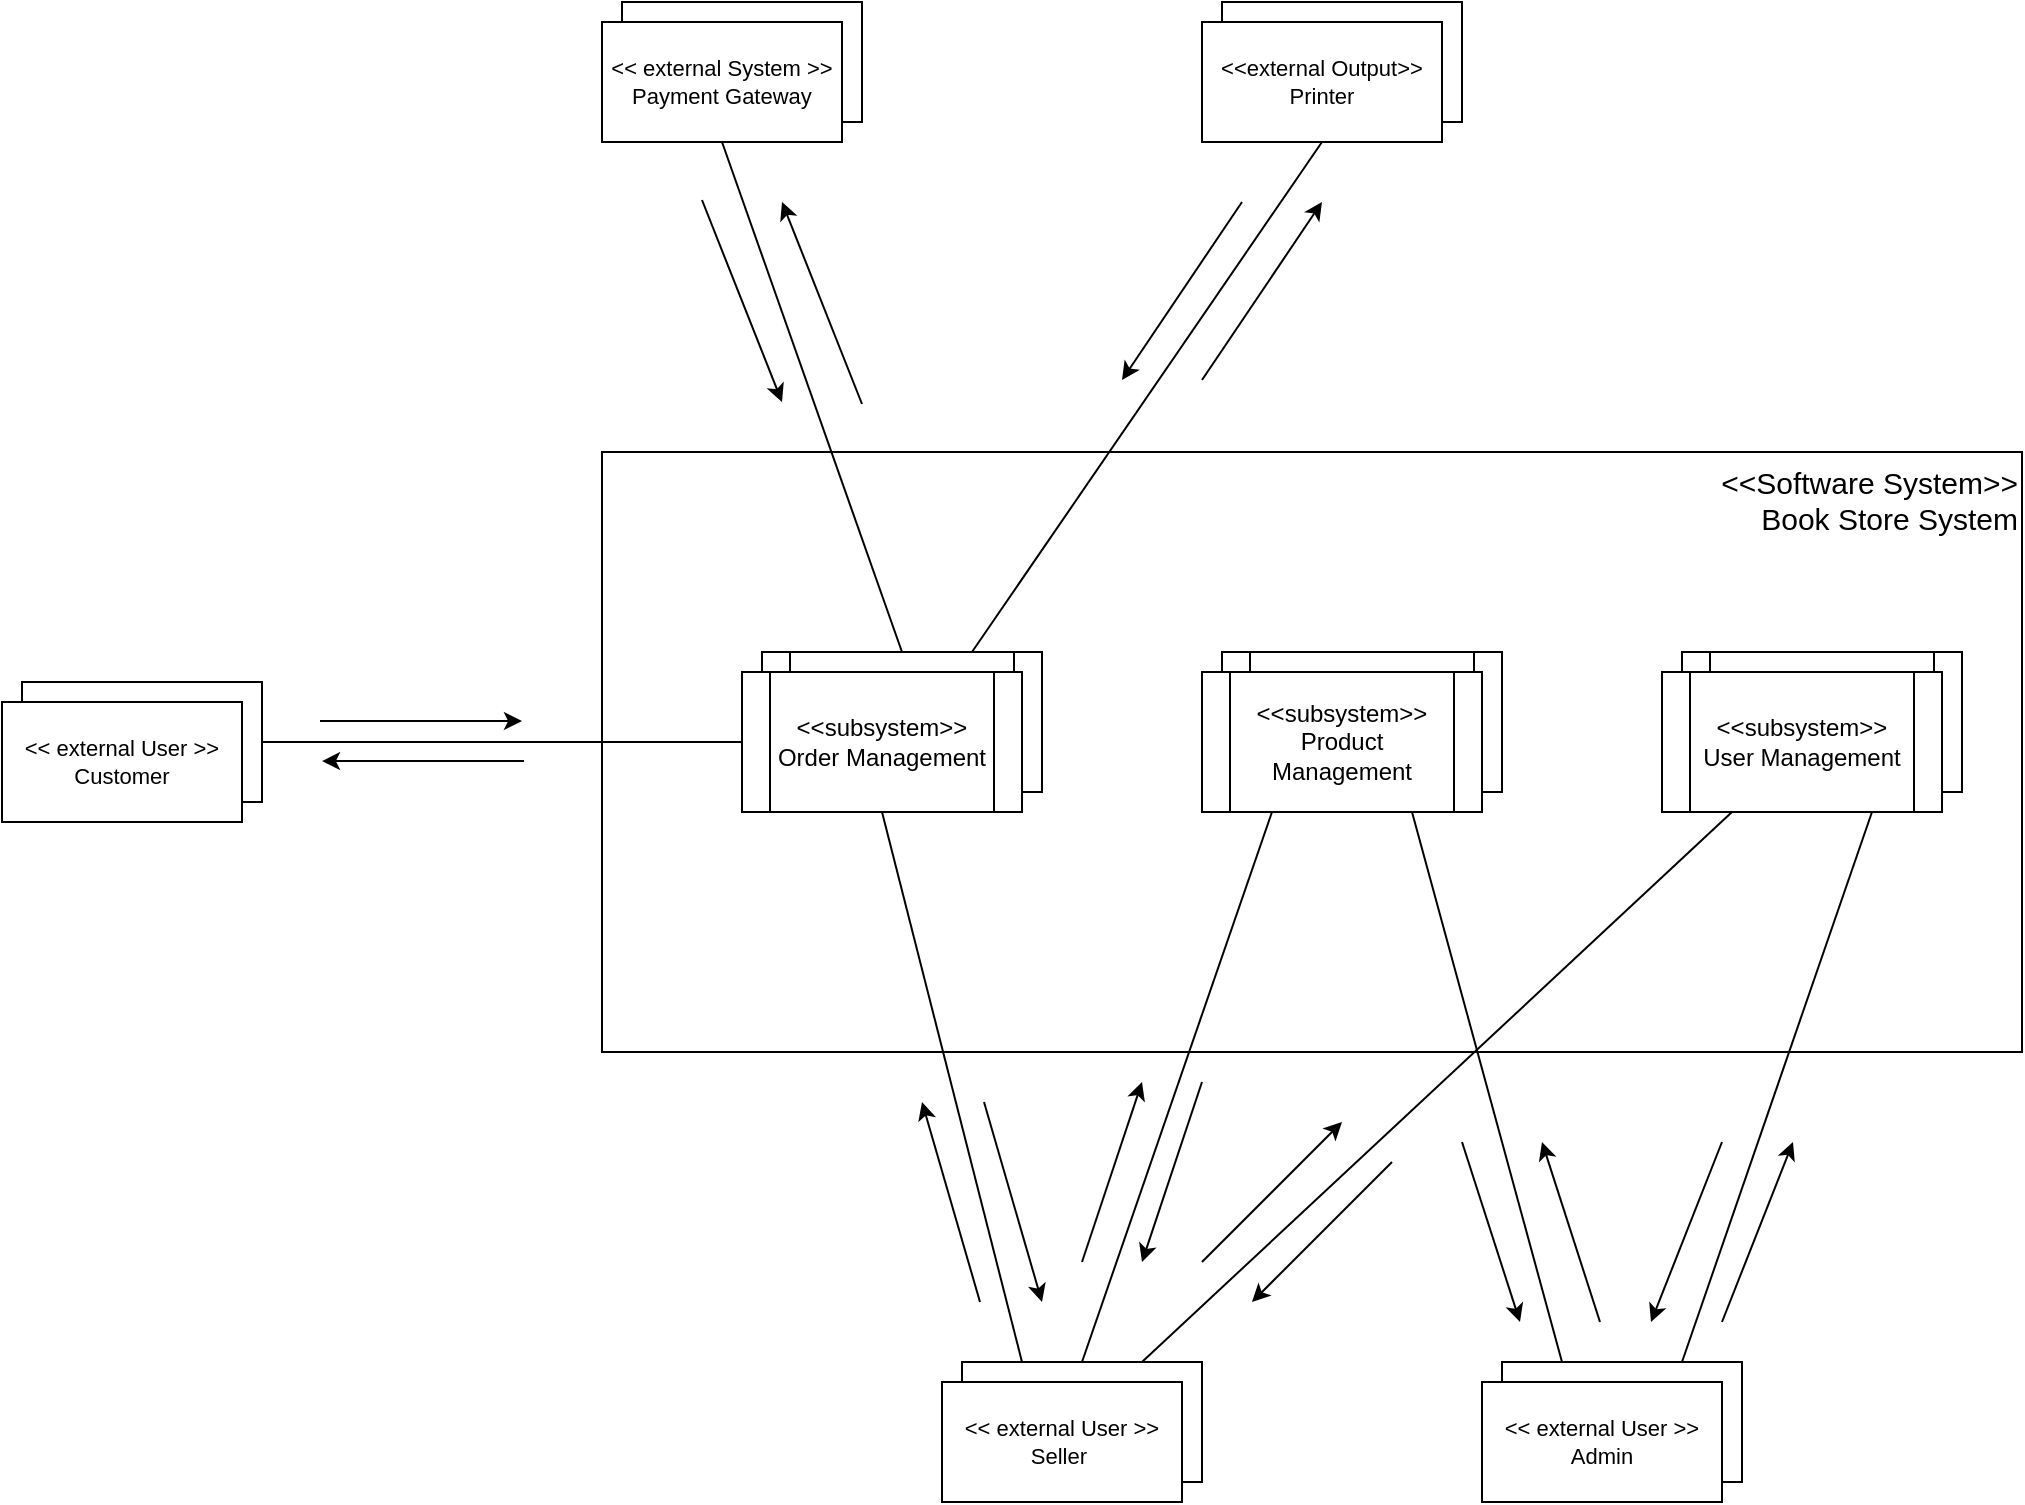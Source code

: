 <mxfile version="24.4.9" type="github">
  <diagram name="Page-1" id="UonKbbKQ0xOtYwliBMsf">
    <mxGraphModel dx="1926" dy="-56" grid="1" gridSize="10" guides="1" tooltips="1" connect="1" arrows="1" fold="1" page="1" pageScale="1" pageWidth="850" pageHeight="1100" math="0" shadow="0">
      <root>
        <mxCell id="0" />
        <mxCell id="1" parent="0" />
        <mxCell id="88j9yWdIxeIhRfzHc_mj-2" value="&lt;font style=&quot;font-size: 15px;&quot;&gt;&amp;lt;&amp;lt;Software System&amp;gt;&amp;gt;&lt;/font&gt;&lt;div style=&quot;font-size: 15px;&quot;&gt;&lt;font style=&quot;font-size: 15px;&quot;&gt;Book Store System&lt;/font&gt;&lt;/div&gt;" style="rounded=0;whiteSpace=wrap;html=1;align=right;labelPosition=center;verticalLabelPosition=middle;verticalAlign=top;textDirection=ltr;fontSize=10;" vertex="1" parent="1">
          <mxGeometry x="-230" y="1375" width="710" height="300" as="geometry" />
        </mxCell>
        <mxCell id="88j9yWdIxeIhRfzHc_mj-3" value="&lt;font style=&quot;font-size: 12px;&quot;&gt;&amp;lt;&amp;lt;subsystem&amp;gt;&amp;gt;&lt;/font&gt;&lt;div style=&quot;font-size: 12px;&quot;&gt;Order Management&lt;/div&gt;" style="shape=process;whiteSpace=wrap;html=1;backgroundOutline=1;fontSize=12;horizontal=1;" vertex="1" parent="1">
          <mxGeometry x="-150" y="1475" width="140" height="70" as="geometry" />
        </mxCell>
        <mxCell id="88j9yWdIxeIhRfzHc_mj-6" value="&lt;font style=&quot;font-size: 12px;&quot;&gt;&amp;lt;&amp;lt;subsystem&amp;gt;&amp;gt;&lt;/font&gt;&lt;div style=&quot;font-size: 12px;&quot;&gt;Order Management&lt;/div&gt;" style="shape=process;whiteSpace=wrap;html=1;backgroundOutline=1;fontSize=12;" vertex="1" parent="1">
          <mxGeometry x="-160" y="1485" width="140" height="70" as="geometry" />
        </mxCell>
        <mxCell id="88j9yWdIxeIhRfzHc_mj-7" value="&lt;font style=&quot;font-size: 12px;&quot;&gt;&amp;lt;&amp;lt;subsystem&amp;gt;&amp;gt;&lt;/font&gt;&lt;div style=&quot;font-size: 12px;&quot;&gt;Order Management&lt;/div&gt;" style="shape=process;whiteSpace=wrap;html=1;backgroundOutline=1;fontSize=12;horizontal=1;" vertex="1" parent="1">
          <mxGeometry x="80" y="1475" width="140" height="70" as="geometry" />
        </mxCell>
        <mxCell id="88j9yWdIxeIhRfzHc_mj-8" value="&lt;font style=&quot;font-size: 12px;&quot;&gt;&amp;lt;&amp;lt;subsystem&amp;gt;&amp;gt;&lt;/font&gt;&lt;div style=&quot;font-size: 12px;&quot;&gt;Product Management&lt;/div&gt;" style="shape=process;whiteSpace=wrap;html=1;backgroundOutline=1;fontSize=12;" vertex="1" parent="1">
          <mxGeometry x="70" y="1485" width="140" height="70" as="geometry" />
        </mxCell>
        <mxCell id="88j9yWdIxeIhRfzHc_mj-9" value="&lt;font style=&quot;font-size: 12px;&quot;&gt;&amp;lt;&amp;lt;subsystem&amp;gt;&amp;gt;&lt;/font&gt;&lt;div style=&quot;font-size: 12px;&quot;&gt;Order Management&lt;/div&gt;" style="shape=process;whiteSpace=wrap;html=1;backgroundOutline=1;fontSize=12;horizontal=1;" vertex="1" parent="1">
          <mxGeometry x="310" y="1475" width="140" height="70" as="geometry" />
        </mxCell>
        <mxCell id="88j9yWdIxeIhRfzHc_mj-10" value="&lt;font style=&quot;font-size: 12px;&quot;&gt;&amp;lt;&amp;lt;subsystem&amp;gt;&amp;gt;&lt;/font&gt;&lt;div style=&quot;font-size: 12px;&quot;&gt;User Management&lt;/div&gt;" style="shape=process;whiteSpace=wrap;html=1;backgroundOutline=1;fontSize=12;" vertex="1" parent="1">
          <mxGeometry x="300" y="1485" width="140" height="70" as="geometry" />
        </mxCell>
        <mxCell id="88j9yWdIxeIhRfzHc_mj-11" value="" style="rounded=0;whiteSpace=wrap;html=1;fontSize=11;" vertex="1" parent="1">
          <mxGeometry x="-220" y="1150" width="120" height="60" as="geometry" />
        </mxCell>
        <mxCell id="88j9yWdIxeIhRfzHc_mj-14" value="&amp;lt;&amp;lt; external System &amp;gt;&amp;gt;&lt;div style=&quot;font-size: 11px;&quot;&gt;Payment Gateway&lt;/div&gt;" style="rounded=0;whiteSpace=wrap;html=1;fontSize=11;" vertex="1" parent="1">
          <mxGeometry x="-230" y="1160" width="120" height="60" as="geometry" />
        </mxCell>
        <mxCell id="88j9yWdIxeIhRfzHc_mj-15" value="" style="rounded=0;whiteSpace=wrap;html=1;fontSize=11;" vertex="1" parent="1">
          <mxGeometry x="80" y="1150" width="120" height="60" as="geometry" />
        </mxCell>
        <mxCell id="88j9yWdIxeIhRfzHc_mj-16" value="&amp;lt;&amp;lt;external Output&amp;gt;&amp;gt;&lt;div style=&quot;font-size: 11px;&quot;&gt;Printer&lt;/div&gt;" style="rounded=0;whiteSpace=wrap;html=1;fontSize=11;" vertex="1" parent="1">
          <mxGeometry x="70" y="1160" width="120" height="60" as="geometry" />
        </mxCell>
        <mxCell id="88j9yWdIxeIhRfzHc_mj-17" value="" style="rounded=0;whiteSpace=wrap;html=1;fontSize=11;" vertex="1" parent="1">
          <mxGeometry x="-50" y="1830" width="120" height="60" as="geometry" />
        </mxCell>
        <mxCell id="88j9yWdIxeIhRfzHc_mj-18" value="&amp;lt;&amp;lt; external User &amp;gt;&amp;gt;&lt;div style=&quot;font-size: 11px;&quot;&gt;Seller&amp;nbsp;&lt;/div&gt;" style="rounded=0;whiteSpace=wrap;html=1;fontSize=11;" vertex="1" parent="1">
          <mxGeometry x="-60" y="1840" width="120" height="60" as="geometry" />
        </mxCell>
        <mxCell id="88j9yWdIxeIhRfzHc_mj-19" value="" style="rounded=0;whiteSpace=wrap;html=1;fontSize=11;" vertex="1" parent="1">
          <mxGeometry x="220" y="1830" width="120" height="60" as="geometry" />
        </mxCell>
        <mxCell id="88j9yWdIxeIhRfzHc_mj-20" value="&amp;lt;&amp;lt; external User &amp;gt;&amp;gt;&lt;div style=&quot;font-size: 11px;&quot;&gt;Admin&lt;/div&gt;" style="rounded=0;whiteSpace=wrap;html=1;fontSize=11;" vertex="1" parent="1">
          <mxGeometry x="210" y="1840" width="120" height="60" as="geometry" />
        </mxCell>
        <mxCell id="88j9yWdIxeIhRfzHc_mj-21" value="" style="rounded=0;whiteSpace=wrap;html=1;" vertex="1" parent="1">
          <mxGeometry x="-520" y="1490" width="120" height="60" as="geometry" />
        </mxCell>
        <mxCell id="88j9yWdIxeIhRfzHc_mj-22" value="&amp;lt;&amp;lt; external User &amp;gt;&amp;gt;&lt;div style=&quot;font-size: 11px;&quot;&gt;Customer&lt;/div&gt;" style="rounded=0;whiteSpace=wrap;html=1;fontSize=11;" vertex="1" parent="1">
          <mxGeometry x="-530" y="1500" width="120" height="60" as="geometry" />
        </mxCell>
        <mxCell id="88j9yWdIxeIhRfzHc_mj-23" value="" style="endArrow=none;html=1;rounded=0;exitX=0.5;exitY=0;exitDx=0;exitDy=0;entryX=0.5;entryY=1;entryDx=0;entryDy=0;" edge="1" parent="1" source="88j9yWdIxeIhRfzHc_mj-3" target="88j9yWdIxeIhRfzHc_mj-14">
          <mxGeometry width="50" height="50" relative="1" as="geometry">
            <mxPoint x="40" y="1540" as="sourcePoint" />
            <mxPoint x="90" y="1490" as="targetPoint" />
          </mxGeometry>
        </mxCell>
        <mxCell id="88j9yWdIxeIhRfzHc_mj-24" value="" style="endArrow=none;html=1;rounded=0;exitX=0.75;exitY=0;exitDx=0;exitDy=0;entryX=0.5;entryY=1;entryDx=0;entryDy=0;" edge="1" parent="1" source="88j9yWdIxeIhRfzHc_mj-3" target="88j9yWdIxeIhRfzHc_mj-16">
          <mxGeometry width="50" height="50" relative="1" as="geometry">
            <mxPoint x="80" y="1490" as="sourcePoint" />
            <mxPoint x="40" y="1330" as="targetPoint" />
          </mxGeometry>
        </mxCell>
        <mxCell id="88j9yWdIxeIhRfzHc_mj-25" value="" style="endArrow=none;html=1;rounded=0;exitX=0.25;exitY=0;exitDx=0;exitDy=0;entryX=0.5;entryY=1;entryDx=0;entryDy=0;" edge="1" parent="1" source="88j9yWdIxeIhRfzHc_mj-17" target="88j9yWdIxeIhRfzHc_mj-6">
          <mxGeometry width="50" height="50" relative="1" as="geometry">
            <mxPoint x="-180" y="1790" as="sourcePoint" />
            <mxPoint x="-75" y="1625" as="targetPoint" />
          </mxGeometry>
        </mxCell>
        <mxCell id="88j9yWdIxeIhRfzHc_mj-26" value="" style="endArrow=none;html=1;rounded=0;exitX=0.5;exitY=0;exitDx=0;exitDy=0;entryX=0.25;entryY=1;entryDx=0;entryDy=0;" edge="1" parent="1" source="88j9yWdIxeIhRfzHc_mj-17" target="88j9yWdIxeIhRfzHc_mj-8">
          <mxGeometry width="50" height="50" relative="1" as="geometry">
            <mxPoint x="-20" y="1730" as="sourcePoint" />
            <mxPoint x="-80" y="1570" as="targetPoint" />
          </mxGeometry>
        </mxCell>
        <mxCell id="88j9yWdIxeIhRfzHc_mj-27" value="" style="endArrow=none;html=1;rounded=0;exitX=0.75;exitY=0;exitDx=0;exitDy=0;entryX=0.25;entryY=1;entryDx=0;entryDy=0;" edge="1" parent="1" source="88j9yWdIxeIhRfzHc_mj-17" target="88j9yWdIxeIhRfzHc_mj-10">
          <mxGeometry width="50" height="50" relative="1" as="geometry">
            <mxPoint x="10" y="1730" as="sourcePoint" />
            <mxPoint x="115" y="1570" as="targetPoint" />
          </mxGeometry>
        </mxCell>
        <mxCell id="88j9yWdIxeIhRfzHc_mj-28" value="" style="endArrow=none;html=1;rounded=0;exitX=0.25;exitY=0;exitDx=0;exitDy=0;entryX=0.75;entryY=1;entryDx=0;entryDy=0;" edge="1" parent="1" source="88j9yWdIxeIhRfzHc_mj-19" target="88j9yWdIxeIhRfzHc_mj-8">
          <mxGeometry width="50" height="50" relative="1" as="geometry">
            <mxPoint x="40" y="1730" as="sourcePoint" />
            <mxPoint x="345" y="1570" as="targetPoint" />
          </mxGeometry>
        </mxCell>
        <mxCell id="88j9yWdIxeIhRfzHc_mj-29" value="" style="endArrow=none;html=1;rounded=0;exitX=0.75;exitY=0;exitDx=0;exitDy=0;entryX=0.75;entryY=1;entryDx=0;entryDy=0;" edge="1" parent="1" source="88j9yWdIxeIhRfzHc_mj-19" target="88j9yWdIxeIhRfzHc_mj-10">
          <mxGeometry width="50" height="50" relative="1" as="geometry">
            <mxPoint x="220" y="1730" as="sourcePoint" />
            <mxPoint x="185" y="1570" as="targetPoint" />
          </mxGeometry>
        </mxCell>
        <mxCell id="88j9yWdIxeIhRfzHc_mj-30" value="" style="endArrow=none;html=1;rounded=0;exitX=0;exitY=0.5;exitDx=0;exitDy=0;entryX=1;entryY=0.5;entryDx=0;entryDy=0;" edge="1" parent="1" source="88j9yWdIxeIhRfzHc_mj-6" target="88j9yWdIxeIhRfzHc_mj-21">
          <mxGeometry width="50" height="50" relative="1" as="geometry">
            <mxPoint x="230" y="1740" as="sourcePoint" />
            <mxPoint x="195" y="1580" as="targetPoint" />
          </mxGeometry>
        </mxCell>
        <mxCell id="88j9yWdIxeIhRfzHc_mj-31" value="" style="endArrow=classic;html=1;rounded=0;" edge="1" parent="1">
          <mxGeometry width="50" height="50" relative="1" as="geometry">
            <mxPoint x="-180" y="1249" as="sourcePoint" />
            <mxPoint x="-140" y="1350" as="targetPoint" />
          </mxGeometry>
        </mxCell>
        <mxCell id="88j9yWdIxeIhRfzHc_mj-32" value="" style="endArrow=classic;html=1;rounded=0;" edge="1" parent="1">
          <mxGeometry width="50" height="50" relative="1" as="geometry">
            <mxPoint x="-100" y="1351" as="sourcePoint" />
            <mxPoint x="-140" y="1250" as="targetPoint" />
          </mxGeometry>
        </mxCell>
        <mxCell id="88j9yWdIxeIhRfzHc_mj-33" value="" style="endArrow=classic;html=1;rounded=0;" edge="1" parent="1">
          <mxGeometry width="50" height="50" relative="1" as="geometry">
            <mxPoint x="70" y="1339" as="sourcePoint" />
            <mxPoint x="130" y="1250" as="targetPoint" />
          </mxGeometry>
        </mxCell>
        <mxCell id="88j9yWdIxeIhRfzHc_mj-34" value="" style="endArrow=classic;html=1;rounded=0;" edge="1" parent="1">
          <mxGeometry width="50" height="50" relative="1" as="geometry">
            <mxPoint x="90" y="1250" as="sourcePoint" />
            <mxPoint x="30" y="1339" as="targetPoint" />
          </mxGeometry>
        </mxCell>
        <mxCell id="88j9yWdIxeIhRfzHc_mj-35" value="" style="endArrow=classic;html=1;rounded=0;" edge="1" parent="1">
          <mxGeometry width="50" height="50" relative="1" as="geometry">
            <mxPoint x="-41" y="1800" as="sourcePoint" />
            <mxPoint x="-70" y="1700" as="targetPoint" />
          </mxGeometry>
        </mxCell>
        <mxCell id="88j9yWdIxeIhRfzHc_mj-36" value="" style="endArrow=classic;html=1;rounded=0;" edge="1" parent="1">
          <mxGeometry width="50" height="50" relative="1" as="geometry">
            <mxPoint x="-39" y="1700" as="sourcePoint" />
            <mxPoint x="-10" y="1800" as="targetPoint" />
          </mxGeometry>
        </mxCell>
        <mxCell id="88j9yWdIxeIhRfzHc_mj-38" value="" style="endArrow=classic;html=1;rounded=0;" edge="1" parent="1">
          <mxGeometry width="50" height="50" relative="1" as="geometry">
            <mxPoint x="10" y="1780" as="sourcePoint" />
            <mxPoint x="40" y="1690" as="targetPoint" />
          </mxGeometry>
        </mxCell>
        <mxCell id="88j9yWdIxeIhRfzHc_mj-39" value="" style="endArrow=classic;html=1;rounded=0;" edge="1" parent="1">
          <mxGeometry width="50" height="50" relative="1" as="geometry">
            <mxPoint x="70" y="1690" as="sourcePoint" />
            <mxPoint x="40" y="1780" as="targetPoint" />
          </mxGeometry>
        </mxCell>
        <mxCell id="88j9yWdIxeIhRfzHc_mj-40" value="" style="endArrow=classic;html=1;rounded=0;" edge="1" parent="1">
          <mxGeometry width="50" height="50" relative="1" as="geometry">
            <mxPoint x="70" y="1780" as="sourcePoint" />
            <mxPoint x="140" y="1710" as="targetPoint" />
          </mxGeometry>
        </mxCell>
        <mxCell id="88j9yWdIxeIhRfzHc_mj-41" value="" style="endArrow=classic;html=1;rounded=0;" edge="1" parent="1">
          <mxGeometry width="50" height="50" relative="1" as="geometry">
            <mxPoint x="165" y="1730" as="sourcePoint" />
            <mxPoint x="95" y="1800" as="targetPoint" />
          </mxGeometry>
        </mxCell>
        <mxCell id="88j9yWdIxeIhRfzHc_mj-42" value="" style="endArrow=classic;html=1;rounded=0;" edge="1" parent="1">
          <mxGeometry width="50" height="50" relative="1" as="geometry">
            <mxPoint x="200" y="1720" as="sourcePoint" />
            <mxPoint x="229" y="1810" as="targetPoint" />
          </mxGeometry>
        </mxCell>
        <mxCell id="88j9yWdIxeIhRfzHc_mj-43" value="" style="endArrow=classic;html=1;rounded=0;" edge="1" parent="1">
          <mxGeometry width="50" height="50" relative="1" as="geometry">
            <mxPoint x="269" y="1810" as="sourcePoint" />
            <mxPoint x="240" y="1720" as="targetPoint" />
          </mxGeometry>
        </mxCell>
        <mxCell id="88j9yWdIxeIhRfzHc_mj-44" value="" style="endArrow=classic;html=1;rounded=0;" edge="1" parent="1">
          <mxGeometry width="50" height="50" relative="1" as="geometry">
            <mxPoint x="330" y="1810" as="sourcePoint" />
            <mxPoint x="365.5" y="1720" as="targetPoint" />
          </mxGeometry>
        </mxCell>
        <mxCell id="88j9yWdIxeIhRfzHc_mj-45" value="" style="endArrow=classic;html=1;rounded=0;" edge="1" parent="1">
          <mxGeometry width="50" height="50" relative="1" as="geometry">
            <mxPoint x="330" y="1720" as="sourcePoint" />
            <mxPoint x="294.5" y="1810" as="targetPoint" />
          </mxGeometry>
        </mxCell>
        <mxCell id="88j9yWdIxeIhRfzHc_mj-46" value="" style="endArrow=classic;html=1;rounded=0;" edge="1" parent="1">
          <mxGeometry width="50" height="50" relative="1" as="geometry">
            <mxPoint x="-371" y="1509.55" as="sourcePoint" />
            <mxPoint x="-270" y="1509.55" as="targetPoint" />
          </mxGeometry>
        </mxCell>
        <mxCell id="88j9yWdIxeIhRfzHc_mj-47" value="" style="endArrow=classic;html=1;rounded=0;" edge="1" parent="1">
          <mxGeometry width="50" height="50" relative="1" as="geometry">
            <mxPoint x="-269" y="1529.55" as="sourcePoint" />
            <mxPoint x="-370" y="1529.55" as="targetPoint" />
          </mxGeometry>
        </mxCell>
      </root>
    </mxGraphModel>
  </diagram>
</mxfile>
